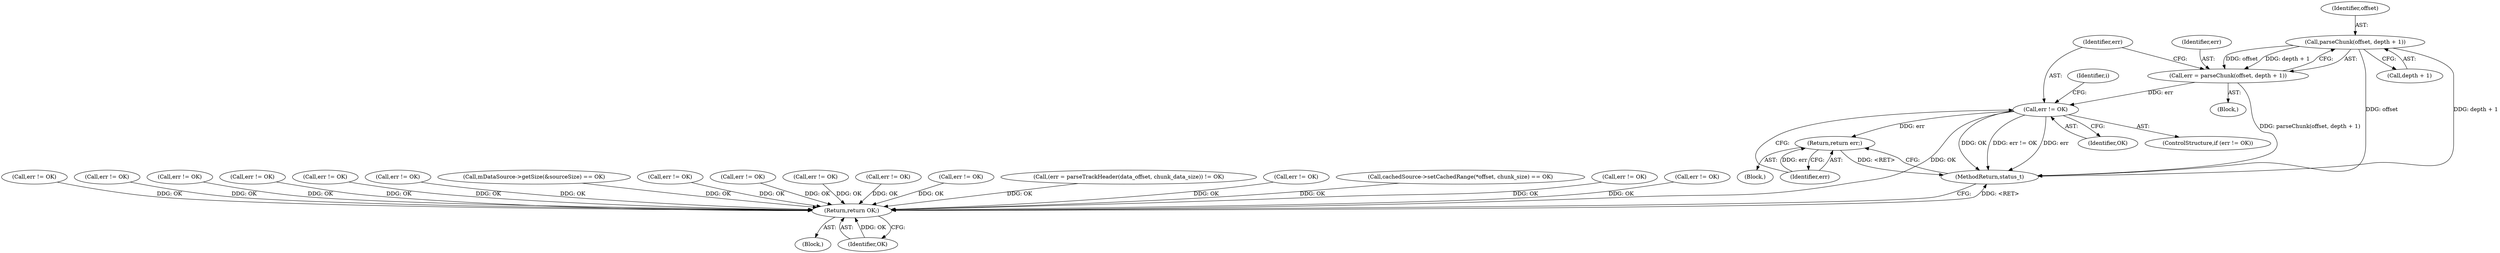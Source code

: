 digraph "0_Android_463a6f807e187828442949d1924e143cf07778c6@pointer" {
"1001469" [label="(Call,parseChunk(offset, depth + 1))"];
"1001467" [label="(Call,err = parseChunk(offset, depth + 1))"];
"1001475" [label="(Call,err != OK)"];
"1001479" [label="(Return,return err;)"];
"1002909" [label="(Return,return OK;)"];
"1000493" [label="(Call,err != OK)"];
"1001480" [label="(Identifier,err)"];
"1002909" [label="(Return,return OK;)"];
"1001479" [label="(Return,return err;)"];
"1001992" [label="(Call,err != OK)"];
"1002859" [label="(Call,err != OK)"];
"1001973" [label="(Call,err != OK)"];
"1001464" [label="(Identifier,i)"];
"1001469" [label="(Call,parseChunk(offset, depth + 1))"];
"1001477" [label="(Identifier,OK)"];
"1000565" [label="(Call,err != OK)"];
"1001791" [label="(Call,err != OK)"];
"1001467" [label="(Call,err = parseChunk(offset, depth + 1))"];
"1000191" [label="(Call,mDataSource->getSize(&sourceSize) == OK)"];
"1001468" [label="(Identifier,err)"];
"1001824" [label="(Call,err != OK)"];
"1001475" [label="(Call,err != OK)"];
"1001744" [label="(Call,err != OK)"];
"1002330" [label="(Call,err != OK)"];
"1002295" [label="(Call,err != OK)"];
"1000106" [label="(Block,)"];
"1001772" [label="(Call,err != OK)"];
"1001478" [label="(Block,)"];
"1002911" [label="(MethodReturn,status_t)"];
"1000988" [label="(Call,(err = parseTrackHeader(data_offset, chunk_data_size)) != OK)"];
"1001474" [label="(ControlStructure,if (err != OK))"];
"1001954" [label="(Call,err != OK)"];
"1002910" [label="(Identifier,OK)"];
"1001476" [label="(Identifier,err)"];
"1000394" [label="(Call,cachedSource->setCachedRange(*offset, chunk_size) == OK)"];
"1001465" [label="(Block,)"];
"1001610" [label="(Call,err != OK)"];
"1001470" [label="(Identifier,offset)"];
"1001471" [label="(Call,depth + 1)"];
"1002129" [label="(Call,err != OK)"];
"1001469" -> "1001467"  [label="AST: "];
"1001469" -> "1001471"  [label="CFG: "];
"1001470" -> "1001469"  [label="AST: "];
"1001471" -> "1001469"  [label="AST: "];
"1001467" -> "1001469"  [label="CFG: "];
"1001469" -> "1002911"  [label="DDG: depth + 1"];
"1001469" -> "1002911"  [label="DDG: offset"];
"1001469" -> "1001467"  [label="DDG: offset"];
"1001469" -> "1001467"  [label="DDG: depth + 1"];
"1001467" -> "1001465"  [label="AST: "];
"1001468" -> "1001467"  [label="AST: "];
"1001476" -> "1001467"  [label="CFG: "];
"1001467" -> "1002911"  [label="DDG: parseChunk(offset, depth + 1)"];
"1001467" -> "1001475"  [label="DDG: err"];
"1001475" -> "1001474"  [label="AST: "];
"1001475" -> "1001477"  [label="CFG: "];
"1001476" -> "1001475"  [label="AST: "];
"1001477" -> "1001475"  [label="AST: "];
"1001480" -> "1001475"  [label="CFG: "];
"1001464" -> "1001475"  [label="CFG: "];
"1001475" -> "1002911"  [label="DDG: err != OK"];
"1001475" -> "1002911"  [label="DDG: err"];
"1001475" -> "1002911"  [label="DDG: OK"];
"1001475" -> "1001479"  [label="DDG: err"];
"1001475" -> "1002909"  [label="DDG: OK"];
"1001479" -> "1001478"  [label="AST: "];
"1001479" -> "1001480"  [label="CFG: "];
"1001480" -> "1001479"  [label="AST: "];
"1002911" -> "1001479"  [label="CFG: "];
"1001479" -> "1002911"  [label="DDG: <RET>"];
"1001480" -> "1001479"  [label="DDG: err"];
"1002909" -> "1000106"  [label="AST: "];
"1002909" -> "1002910"  [label="CFG: "];
"1002910" -> "1002909"  [label="AST: "];
"1002911" -> "1002909"  [label="CFG: "];
"1002909" -> "1002911"  [label="DDG: <RET>"];
"1002910" -> "1002909"  [label="DDG: OK"];
"1002295" -> "1002909"  [label="DDG: OK"];
"1000191" -> "1002909"  [label="DDG: OK"];
"1001744" -> "1002909"  [label="DDG: OK"];
"1000493" -> "1002909"  [label="DDG: OK"];
"1000565" -> "1002909"  [label="DDG: OK"];
"1001772" -> "1002909"  [label="DDG: OK"];
"1001791" -> "1002909"  [label="DDG: OK"];
"1000394" -> "1002909"  [label="DDG: OK"];
"1002859" -> "1002909"  [label="DDG: OK"];
"1001973" -> "1002909"  [label="DDG: OK"];
"1002129" -> "1002909"  [label="DDG: OK"];
"1001610" -> "1002909"  [label="DDG: OK"];
"1001992" -> "1002909"  [label="DDG: OK"];
"1001954" -> "1002909"  [label="DDG: OK"];
"1000988" -> "1002909"  [label="DDG: OK"];
"1001824" -> "1002909"  [label="DDG: OK"];
"1002330" -> "1002909"  [label="DDG: OK"];
}
